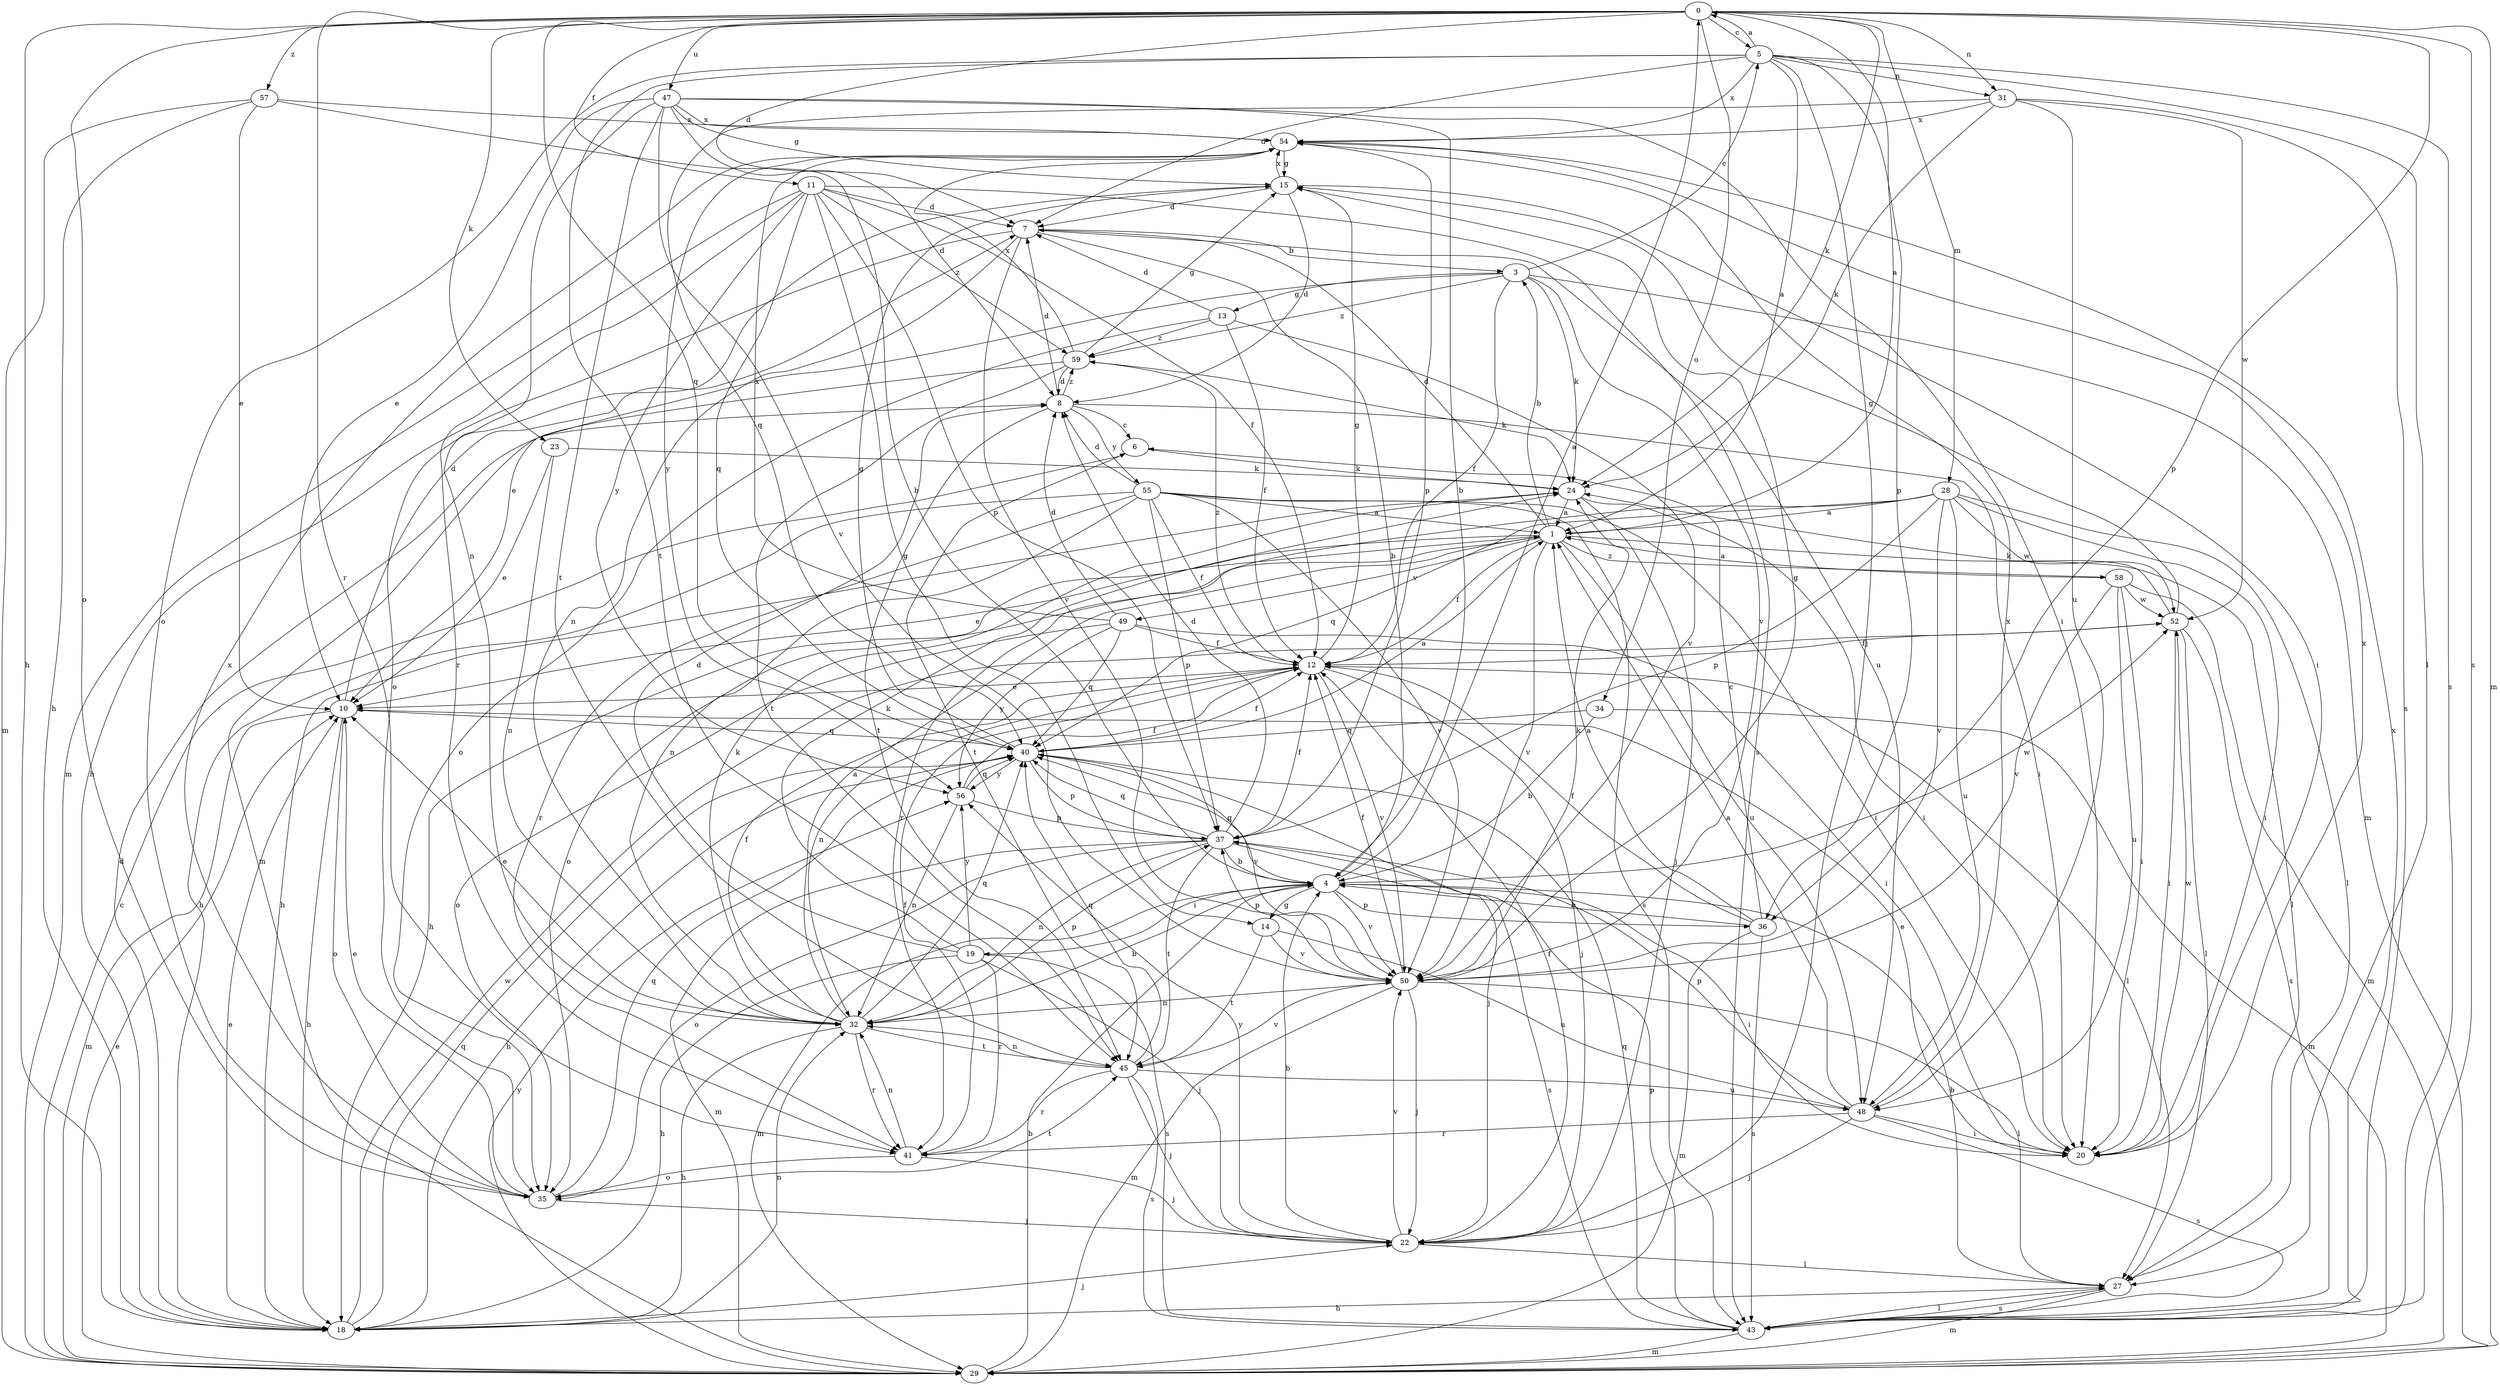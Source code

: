 strict digraph  {
0;
1;
3;
4;
5;
6;
7;
8;
10;
11;
12;
13;
14;
15;
18;
19;
20;
22;
23;
24;
27;
28;
29;
31;
32;
34;
35;
36;
37;
40;
41;
43;
45;
47;
48;
49;
50;
52;
54;
55;
56;
57;
58;
59;
0 -> 5  [label=c];
0 -> 7  [label=d];
0 -> 11  [label=f];
0 -> 18  [label=h];
0 -> 23  [label=k];
0 -> 24  [label=k];
0 -> 28  [label=m];
0 -> 29  [label=m];
0 -> 31  [label=n];
0 -> 34  [label=o];
0 -> 35  [label=o];
0 -> 36  [label=p];
0 -> 40  [label=q];
0 -> 41  [label=r];
0 -> 43  [label=s];
0 -> 47  [label=u];
0 -> 57  [label=z];
1 -> 0  [label=a];
1 -> 3  [label=b];
1 -> 7  [label=d];
1 -> 10  [label=e];
1 -> 12  [label=f];
1 -> 18  [label=h];
1 -> 27  [label=l];
1 -> 35  [label=o];
1 -> 48  [label=u];
1 -> 49  [label=v];
1 -> 50  [label=v];
1 -> 58  [label=z];
3 -> 5  [label=c];
3 -> 10  [label=e];
3 -> 12  [label=f];
3 -> 13  [label=g];
3 -> 24  [label=k];
3 -> 29  [label=m];
3 -> 50  [label=v];
3 -> 59  [label=z];
4 -> 0  [label=a];
4 -> 14  [label=g];
4 -> 19  [label=i];
4 -> 20  [label=i];
4 -> 29  [label=m];
4 -> 36  [label=p];
4 -> 40  [label=q];
4 -> 50  [label=v];
4 -> 52  [label=w];
5 -> 0  [label=a];
5 -> 1  [label=a];
5 -> 7  [label=d];
5 -> 22  [label=j];
5 -> 27  [label=l];
5 -> 31  [label=n];
5 -> 35  [label=o];
5 -> 36  [label=p];
5 -> 43  [label=s];
5 -> 45  [label=t];
5 -> 54  [label=x];
6 -> 24  [label=k];
6 -> 45  [label=t];
7 -> 3  [label=b];
7 -> 4  [label=b];
7 -> 18  [label=h];
7 -> 32  [label=n];
7 -> 48  [label=u];
7 -> 50  [label=v];
8 -> 6  [label=c];
8 -> 7  [label=d];
8 -> 20  [label=i];
8 -> 45  [label=t];
8 -> 55  [label=y];
8 -> 59  [label=z];
10 -> 7  [label=d];
10 -> 18  [label=h];
10 -> 29  [label=m];
10 -> 35  [label=o];
10 -> 40  [label=q];
11 -> 7  [label=d];
11 -> 12  [label=f];
11 -> 14  [label=g];
11 -> 29  [label=m];
11 -> 37  [label=p];
11 -> 40  [label=q];
11 -> 41  [label=r];
11 -> 43  [label=s];
11 -> 56  [label=y];
11 -> 59  [label=z];
12 -> 10  [label=e];
12 -> 15  [label=g];
12 -> 22  [label=j];
12 -> 27  [label=l];
12 -> 32  [label=n];
12 -> 50  [label=v];
12 -> 59  [label=z];
13 -> 7  [label=d];
13 -> 12  [label=f];
13 -> 35  [label=o];
13 -> 50  [label=v];
13 -> 59  [label=z];
14 -> 45  [label=t];
14 -> 48  [label=u];
14 -> 50  [label=v];
15 -> 7  [label=d];
15 -> 8  [label=d];
15 -> 20  [label=i];
15 -> 35  [label=o];
15 -> 54  [label=x];
18 -> 8  [label=d];
18 -> 10  [label=e];
18 -> 22  [label=j];
18 -> 32  [label=n];
18 -> 40  [label=q];
18 -> 52  [label=w];
19 -> 8  [label=d];
19 -> 18  [label=h];
19 -> 22  [label=j];
19 -> 24  [label=k];
19 -> 41  [label=r];
19 -> 43  [label=s];
19 -> 56  [label=y];
20 -> 10  [label=e];
20 -> 52  [label=w];
20 -> 54  [label=x];
22 -> 4  [label=b];
22 -> 12  [label=f];
22 -> 27  [label=l];
22 -> 50  [label=v];
22 -> 56  [label=y];
23 -> 10  [label=e];
23 -> 24  [label=k];
23 -> 32  [label=n];
24 -> 1  [label=a];
24 -> 18  [label=h];
24 -> 20  [label=i];
24 -> 22  [label=j];
27 -> 4  [label=b];
27 -> 18  [label=h];
27 -> 29  [label=m];
27 -> 43  [label=s];
28 -> 1  [label=a];
28 -> 20  [label=i];
28 -> 27  [label=l];
28 -> 37  [label=p];
28 -> 40  [label=q];
28 -> 41  [label=r];
28 -> 48  [label=u];
28 -> 50  [label=v];
28 -> 52  [label=w];
29 -> 4  [label=b];
29 -> 6  [label=c];
29 -> 10  [label=e];
29 -> 56  [label=y];
31 -> 24  [label=k];
31 -> 40  [label=q];
31 -> 43  [label=s];
31 -> 48  [label=u];
31 -> 52  [label=w];
31 -> 54  [label=x];
32 -> 1  [label=a];
32 -> 4  [label=b];
32 -> 10  [label=e];
32 -> 12  [label=f];
32 -> 18  [label=h];
32 -> 24  [label=k];
32 -> 37  [label=p];
32 -> 40  [label=q];
32 -> 41  [label=r];
32 -> 45  [label=t];
34 -> 4  [label=b];
34 -> 29  [label=m];
34 -> 40  [label=q];
35 -> 10  [label=e];
35 -> 22  [label=j];
35 -> 40  [label=q];
35 -> 45  [label=t];
35 -> 54  [label=x];
36 -> 1  [label=a];
36 -> 4  [label=b];
36 -> 6  [label=c];
36 -> 12  [label=f];
36 -> 29  [label=m];
36 -> 43  [label=s];
37 -> 4  [label=b];
37 -> 8  [label=d];
37 -> 12  [label=f];
37 -> 29  [label=m];
37 -> 32  [label=n];
37 -> 35  [label=o];
37 -> 40  [label=q];
37 -> 43  [label=s];
37 -> 45  [label=t];
40 -> 1  [label=a];
40 -> 12  [label=f];
40 -> 15  [label=g];
40 -> 18  [label=h];
40 -> 22  [label=j];
40 -> 37  [label=p];
40 -> 50  [label=v];
40 -> 56  [label=y];
41 -> 12  [label=f];
41 -> 22  [label=j];
41 -> 32  [label=n];
41 -> 35  [label=o];
43 -> 27  [label=l];
43 -> 29  [label=m];
43 -> 37  [label=p];
43 -> 40  [label=q];
43 -> 54  [label=x];
45 -> 22  [label=j];
45 -> 32  [label=n];
45 -> 40  [label=q];
45 -> 41  [label=r];
45 -> 43  [label=s];
45 -> 48  [label=u];
45 -> 50  [label=v];
47 -> 4  [label=b];
47 -> 8  [label=d];
47 -> 10  [label=e];
47 -> 15  [label=g];
47 -> 20  [label=i];
47 -> 32  [label=n];
47 -> 45  [label=t];
47 -> 50  [label=v];
47 -> 54  [label=x];
48 -> 1  [label=a];
48 -> 20  [label=i];
48 -> 22  [label=j];
48 -> 37  [label=p];
48 -> 41  [label=r];
48 -> 43  [label=s];
48 -> 54  [label=x];
49 -> 8  [label=d];
49 -> 12  [label=f];
49 -> 20  [label=i];
49 -> 35  [label=o];
49 -> 40  [label=q];
49 -> 54  [label=x];
49 -> 56  [label=y];
50 -> 12  [label=f];
50 -> 15  [label=g];
50 -> 22  [label=j];
50 -> 24  [label=k];
50 -> 27  [label=l];
50 -> 29  [label=m];
50 -> 32  [label=n];
50 -> 37  [label=p];
52 -> 12  [label=f];
52 -> 15  [label=g];
52 -> 20  [label=i];
52 -> 24  [label=k];
52 -> 27  [label=l];
52 -> 43  [label=s];
54 -> 15  [label=g];
54 -> 37  [label=p];
54 -> 56  [label=y];
55 -> 1  [label=a];
55 -> 8  [label=d];
55 -> 12  [label=f];
55 -> 18  [label=h];
55 -> 20  [label=i];
55 -> 32  [label=n];
55 -> 37  [label=p];
55 -> 41  [label=r];
55 -> 43  [label=s];
55 -> 50  [label=v];
56 -> 12  [label=f];
56 -> 32  [label=n];
56 -> 37  [label=p];
56 -> 40  [label=q];
57 -> 4  [label=b];
57 -> 10  [label=e];
57 -> 18  [label=h];
57 -> 29  [label=m];
57 -> 54  [label=x];
58 -> 1  [label=a];
58 -> 20  [label=i];
58 -> 29  [label=m];
58 -> 48  [label=u];
58 -> 50  [label=v];
58 -> 52  [label=w];
59 -> 8  [label=d];
59 -> 15  [label=g];
59 -> 24  [label=k];
59 -> 29  [label=m];
59 -> 45  [label=t];
59 -> 54  [label=x];
}
